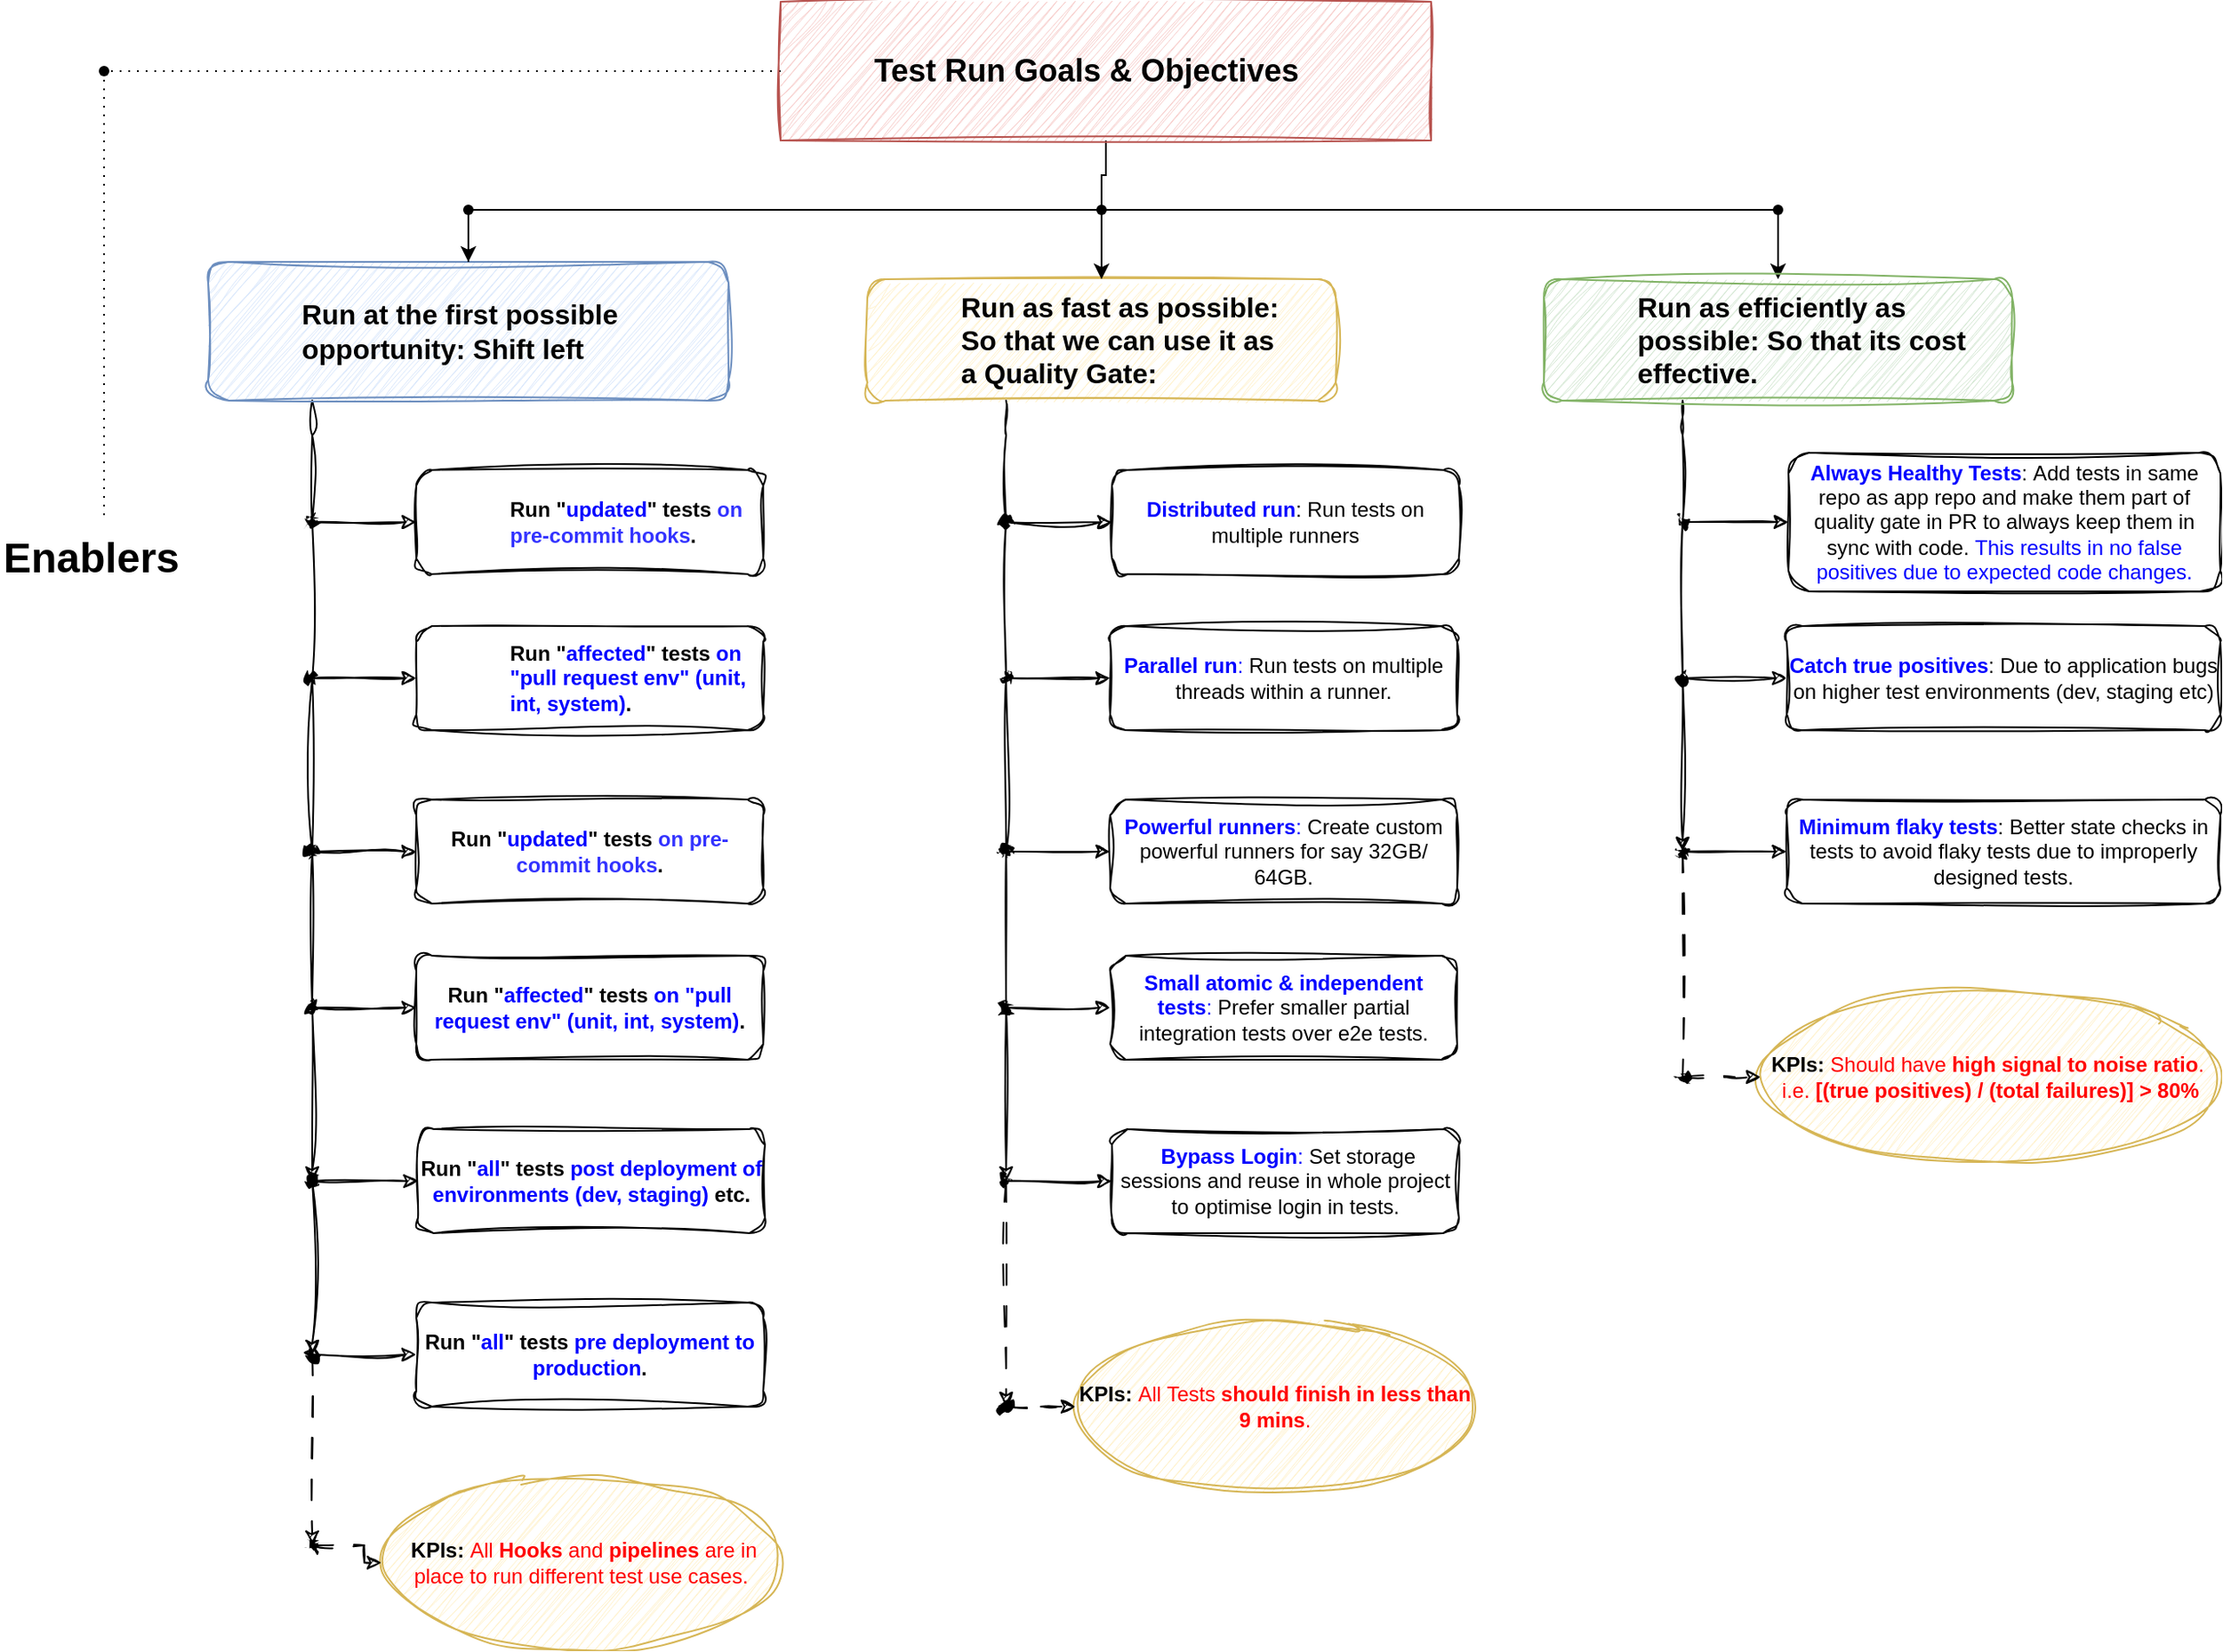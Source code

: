 <mxfile version="26.0.10">
  <diagram id="prtHgNgQTEPvFCAcTncT" name="Page-1">
    <mxGraphModel dx="-214" dy="901" grid="1" gridSize="10" guides="1" tooltips="1" connect="1" arrows="1" fold="1" page="1" pageScale="1" pageWidth="827" pageHeight="1169" math="0" shadow="0">
      <root>
        <mxCell id="0" />
        <mxCell id="1" parent="0" />
        <mxCell id="_S74_14WhyGO1vv9u3Ts-43" value="" style="edgeStyle=orthogonalEdgeStyle;rounded=0;orthogonalLoop=1;jettySize=auto;html=1;endArrow=none;startFill=0;" parent="1" source="dcq4-NIjGIj9vY-xPq-j-47" target="_S74_14WhyGO1vv9u3Ts-40" edge="1">
          <mxGeometry relative="1" as="geometry" />
        </mxCell>
        <mxCell id="_S74_14WhyGO1vv9u3Ts-126" style="edgeStyle=orthogonalEdgeStyle;rounded=0;orthogonalLoop=1;jettySize=auto;html=1;endArrow=none;startFill=0;dashed=1;dashPattern=1 4;" parent="1" source="dcq4-NIjGIj9vY-xPq-j-47" target="_S74_14WhyGO1vv9u3Ts-123" edge="1">
          <mxGeometry relative="1" as="geometry" />
        </mxCell>
        <UserObject label="&lt;font style=&quot;font-size: 18px;&quot;&gt;Test Run Goals &amp;amp; Objectives&lt;/font&gt;" name="Tessa Miller" position="CFO" location="Office 1" email="me@example.com" placeholders="1" link="https://www.draw.io" id="dcq4-NIjGIj9vY-xPq-j-47">
          <mxCell style="label;image=https://cdn4.iconfinder.com/data/icons/online-marketing-hand-drawn-vol-2/52/goals__seo__target__mission__office__shooting__business-1024.png;whiteSpace=wrap;html=1;rounded=0;glass=0;treeMoving=1;treeFolding=1;sketch=1;curveFitting=1;jiggle=2;fillColor=#f8cecc;strokeColor=#b85450;" parent="1" vertex="1">
            <mxGeometry x="2320" y="140" width="375" height="80" as="geometry" />
          </mxCell>
        </UserObject>
        <mxCell id="_S74_14WhyGO1vv9u3Ts-18" value="" style="edgeStyle=orthogonalEdgeStyle;rounded=0;orthogonalLoop=1;jettySize=auto;html=1;entryX=0.7;entryY=-0.05;entryDx=0;entryDy=0;entryPerimeter=0;endArrow=none;startFill=0;sketch=1;curveFitting=1;jiggle=2;" parent="1" source="dcq4-NIjGIj9vY-xPq-j-49" target="_S74_14WhyGO1vv9u3Ts-11" edge="1">
          <mxGeometry relative="1" as="geometry">
            <Array as="points">
              <mxPoint x="2050" y="390" />
              <mxPoint x="2050" y="390" />
            </Array>
          </mxGeometry>
        </mxCell>
        <UserObject label="&lt;div&gt;&lt;span style=&quot;font-size: 16px;&quot;&gt;Run at the first possible opportunity:&amp;nbsp;&lt;/span&gt;&lt;span style=&quot;font-size: 16px; background-color: transparent; color: light-dark(rgb(0, 0, 0), rgb(255, 255, 255));&quot;&gt;Shift left&lt;/span&gt;&lt;span style=&quot;font-size: 16px; background-color: transparent; color: light-dark(rgb(0, 0, 0), rgb(255, 255, 255));&quot;&gt;&amp;nbsp;&lt;/span&gt;&lt;/div&gt;" name="Edward Morrison" position="Brand Manager" location="Office 2" email="me@example.com" placeholders="1" link="https://www.draw.io" id="dcq4-NIjGIj9vY-xPq-j-49">
          <mxCell style="label;image=https://cdn3.iconfinder.com/data/icons/watchify-v1-0-80px/80/arrow-left-80px-1024.png;whiteSpace=wrap;html=1;rounded=1;glass=0;treeFolding=1;treeMoving=1;sketch=1;curveFitting=1;jiggle=2;fillColor=#dae8fc;strokeColor=#6c8ebf;shadow=0;align=left;movable=1;resizable=1;rotatable=1;deletable=1;editable=1;locked=0;connectable=1;" parent="1" vertex="1">
            <mxGeometry x="1990" y="290" width="300" height="80" as="geometry" />
          </mxCell>
        </UserObject>
        <mxCell id="_S74_14WhyGO1vv9u3Ts-81" value="" style="edgeStyle=orthogonalEdgeStyle;rounded=0;orthogonalLoop=1;jettySize=auto;html=1;entryX=0.575;entryY=0.15;entryDx=0;entryDy=0;entryPerimeter=0;endArrow=none;startFill=0;sketch=1;curveFitting=1;jiggle=2;" parent="1" source="dcq4-NIjGIj9vY-xPq-j-51" target="_S74_14WhyGO1vv9u3Ts-61" edge="1">
          <mxGeometry relative="1" as="geometry">
            <Array as="points">
              <mxPoint x="2450" y="390" />
              <mxPoint x="2450" y="390" />
            </Array>
          </mxGeometry>
        </mxCell>
        <UserObject label="&lt;font style=&quot;font-size: 16px;&quot;&gt;Run as fast as possible:&amp;nbsp;&lt;/font&gt;&lt;div&gt;&lt;span style=&quot;font-size: 16px; background-color: transparent; color: light-dark(rgb(0, 0, 0), rgb(255, 255, 255));&quot;&gt;So that we can use it as&amp;nbsp;&lt;/span&gt;&lt;div&gt;&lt;font style=&quot;font-size: 16px;&quot;&gt;a Quality Gate:&amp;nbsp;&lt;/font&gt;&lt;/div&gt;&lt;/div&gt;" name="Evan Valet" position="HR Director" location="Office 4" email="me@example.com" placeholders="1" link="https://www.draw.io" id="dcq4-NIjGIj9vY-xPq-j-51">
          <mxCell style="label;image=https://cdn4.iconfinder.com/data/icons/doodle-5/155/rocket-1024.png;html=1;rounded=1;glass=0;treeFolding=1;treeMoving=1;sketch=1;curveFitting=1;jiggle=2;fillColor=#fff2cc;strokeColor=#d6b656;" parent="1" vertex="1">
            <mxGeometry x="2370" y="300" width="270" height="70" as="geometry" />
          </mxCell>
        </UserObject>
        <mxCell id="dcq4-NIjGIj9vY-xPq-j-55" value="&lt;h1 style=&quot;margin-top: 0px;&quot;&gt;Enablers&lt;/h1&gt;" style="text;html=1;whiteSpace=wrap;overflow=hidden;rounded=0;sketch=1;curveFitting=1;jiggle=2;" parent="1" vertex="1">
          <mxGeometry x="1870" y="440" width="120" height="40" as="geometry" />
        </mxCell>
        <mxCell id="dcq4-NIjGIj9vY-xPq-j-61" value="&lt;b&gt;Run &quot;&lt;font style=&quot;color: rgb(0, 0, 255);&quot;&gt;updated&lt;/font&gt;&quot; tests &lt;font style=&quot;color: rgb(51, 51, 255);&quot;&gt;on pre-commit hooks&lt;/font&gt;.&lt;/b&gt;" style="rounded=1;whiteSpace=wrap;html=1;sketch=1;curveFitting=1;jiggle=2;" parent="1" vertex="1">
          <mxGeometry x="2110" y="600" width="200" height="60" as="geometry" />
        </mxCell>
        <mxCell id="dcq4-NIjGIj9vY-xPq-j-62" value="&lt;b&gt;Run &quot;&lt;font style=&quot;color: rgb(0, 0, 255);&quot;&gt;affected&lt;/font&gt;&quot; tests &lt;font style=&quot;color: rgb(0, 0, 255);&quot;&gt;on &quot;pull request env&quot; (unit, int, system)&lt;/font&gt;.&lt;/b&gt;" style="rounded=1;whiteSpace=wrap;html=1;sketch=1;curveFitting=1;jiggle=2;" parent="1" vertex="1">
          <mxGeometry x="2110" y="690" width="200" height="60" as="geometry" />
        </mxCell>
        <mxCell id="dcq4-NIjGIj9vY-xPq-j-63" value="&lt;b&gt;Run &quot;&lt;font style=&quot;color: rgb(0, 0, 255);&quot;&gt;all&lt;/font&gt;&quot; tests &lt;font style=&quot;color: rgb(0, 0, 255);&quot;&gt;post deployment of environments (dev, staging)&lt;/font&gt; etc.&lt;/b&gt;" style="rounded=1;whiteSpace=wrap;html=1;sketch=1;curveFitting=1;jiggle=2;" parent="1" vertex="1">
          <mxGeometry x="2111" y="790" width="200" height="60" as="geometry" />
        </mxCell>
        <mxCell id="dcq4-NIjGIj9vY-xPq-j-64" value="&lt;div&gt;&lt;b style=&quot;background-color: transparent; color: light-dark(rgb(0, 0, 0), rgb(255, 255, 255));&quot;&gt;&amp;nbsp;KPIs:&lt;/b&gt;&lt;span style=&quot;background-color: transparent; color: light-dark(rgb(0, 0, 0), rgb(255, 255, 255));&quot;&gt;&amp;nbsp;&lt;/span&gt;&lt;span style=&quot;background-color: transparent;&quot;&gt;&lt;font style=&quot;color: light-dark(rgb(255, 0, 0), rgb(255, 255, 255));&quot;&gt;All &lt;b style=&quot;&quot;&gt;Hooks&lt;/b&gt; and &lt;b style=&quot;&quot;&gt;pipelines&lt;/b&gt; are in place to run different test use cases.&lt;/font&gt;&lt;/span&gt;&lt;/div&gt;" style="ellipse;whiteSpace=wrap;html=1;fillColor=#fff2cc;strokeColor=#d6b656;sketch=1;curveFitting=1;jiggle=2;" parent="1" vertex="1">
          <mxGeometry x="2090" y="990" width="230" height="100" as="geometry" />
        </mxCell>
        <mxCell id="dcq4-NIjGIj9vY-xPq-j-65" value="&lt;b&gt;Run &quot;&lt;font style=&quot;color: rgb(0, 0, 255);&quot;&gt;all&lt;/font&gt;&quot; tests &lt;font style=&quot;color: rgb(0, 0, 255);&quot;&gt;pre&lt;/font&gt; &lt;font style=&quot;color: rgb(0, 0, 255);&quot;&gt;deployment to production&lt;/font&gt;.&lt;/b&gt;" style="rounded=1;whiteSpace=wrap;html=1;sketch=1;curveFitting=1;jiggle=2;" parent="1" vertex="1">
          <mxGeometry x="2110" y="890" width="200" height="60" as="geometry" />
        </mxCell>
        <mxCell id="dcq4-NIjGIj9vY-xPq-j-71" value="&lt;b&gt;KPIs:&lt;/b&gt;&amp;nbsp;&lt;font color=&quot;#ff0000&quot;&gt;Should have&lt;b&gt; high signal to noise ratio&lt;/b&gt;.&amp;nbsp;&lt;/font&gt;&lt;div&gt;&lt;font color=&quot;#ff0000&quot;&gt;i.e. &lt;b&gt;[(true positives) / (total failures)] &amp;gt; 80%&lt;/b&gt;&lt;/font&gt;&lt;/div&gt;" style="ellipse;whiteSpace=wrap;html=1;fillColor=#fff2cc;strokeColor=#d6b656;sketch=1;curveFitting=1;jiggle=2;" parent="1" vertex="1">
          <mxGeometry x="2885" y="710" width="265" height="100" as="geometry" />
        </mxCell>
        <mxCell id="_S74_14WhyGO1vv9u3Ts-5" value="&lt;b style=&quot;text-align: center;&quot;&gt;Run &quot;&lt;font style=&quot;color: rgb(0, 0, 255);&quot;&gt;updated&lt;/font&gt;&quot; tests&amp;nbsp;&lt;font style=&quot;color: rgb(51, 51, 255);&quot;&gt;on pre-commit hooks&lt;/font&gt;.&lt;/b&gt;" style="whiteSpace=wrap;html=1;align=left;fillColor=#FFFFFF;strokeColor=#000000;fontStyle=1;spacing=2;spacingLeft=52;rounded=1;glass=0;sketch=1;curveFitting=1;jiggle=2;shadow=0;resizable=1;" parent="1" vertex="1">
          <mxGeometry x="2110" y="410" width="200" height="60" as="geometry" />
        </mxCell>
        <mxCell id="_S74_14WhyGO1vv9u3Ts-9" value="&lt;b style=&quot;text-align: center;&quot;&gt;Run &quot;&lt;font style=&quot;color: rgb(0, 0, 255);&quot;&gt;affected&lt;/font&gt;&quot; tests&amp;nbsp;&lt;font style=&quot;color: rgb(0, 0, 255);&quot;&gt;on &quot;pull request env&quot; (unit, int, system)&lt;/font&gt;.&lt;/b&gt;" style="whiteSpace=wrap;html=1;align=left;fillColor=#FFFFFF;strokeColor=#000000;fontStyle=1;spacing=2;spacingLeft=52;rounded=1;glass=0;sketch=1;curveFitting=1;jiggle=2;shadow=0;resizable=1;" parent="1" vertex="1">
          <mxGeometry x="2110" y="500" width="200" height="60" as="geometry" />
        </mxCell>
        <mxCell id="_S74_14WhyGO1vv9u3Ts-15" value="" style="edgeStyle=orthogonalEdgeStyle;rounded=0;orthogonalLoop=1;jettySize=auto;html=1;endArrow=none;startFill=0;sketch=1;curveFitting=1;jiggle=2;" parent="1" source="_S74_14WhyGO1vv9u3Ts-11" target="_S74_14WhyGO1vv9u3Ts-12" edge="1">
          <mxGeometry relative="1" as="geometry" />
        </mxCell>
        <mxCell id="_S74_14WhyGO1vv9u3Ts-16" value="" style="edgeStyle=orthogonalEdgeStyle;rounded=0;orthogonalLoop=1;jettySize=auto;html=1;sketch=1;curveFitting=1;jiggle=2;" parent="1" source="_S74_14WhyGO1vv9u3Ts-11" target="_S74_14WhyGO1vv9u3Ts-5" edge="1">
          <mxGeometry relative="1" as="geometry" />
        </mxCell>
        <mxCell id="_S74_14WhyGO1vv9u3Ts-11" value="" style="shape=waypoint;fillStyle=solid;size=6;pointerEvents=1;points=[];fillColor=none;resizable=0;rotatable=0;perimeter=centerPerimeter;snapToPoint=1;sketch=1;curveFitting=1;jiggle=2;" parent="1" vertex="1">
          <mxGeometry x="2040" y="430" width="20" height="20" as="geometry" />
        </mxCell>
        <mxCell id="_S74_14WhyGO1vv9u3Ts-17" value="" style="edgeStyle=orthogonalEdgeStyle;rounded=0;orthogonalLoop=1;jettySize=auto;html=1;sketch=1;curveFitting=1;jiggle=2;" parent="1" source="_S74_14WhyGO1vv9u3Ts-12" target="_S74_14WhyGO1vv9u3Ts-9" edge="1">
          <mxGeometry relative="1" as="geometry" />
        </mxCell>
        <mxCell id="_S74_14WhyGO1vv9u3Ts-12" value="" style="shape=waypoint;fillStyle=solid;size=6;pointerEvents=1;points=[];fillColor=none;resizable=0;rotatable=0;perimeter=centerPerimeter;snapToPoint=1;sketch=1;curveFitting=1;jiggle=2;" parent="1" vertex="1">
          <mxGeometry x="2040" y="520" width="20" height="20" as="geometry" />
        </mxCell>
        <mxCell id="_S74_14WhyGO1vv9u3Ts-24" value="" style="edgeStyle=orthogonalEdgeStyle;rounded=0;orthogonalLoop=1;jettySize=auto;html=1;endArrow=none;startFill=0;sketch=1;curveFitting=1;jiggle=2;" parent="1" source="_S74_14WhyGO1vv9u3Ts-12" target="_S74_14WhyGO1vv9u3Ts-23" edge="1">
          <mxGeometry relative="1" as="geometry">
            <mxPoint x="2050" y="530" as="sourcePoint" />
            <mxPoint x="2050" y="630" as="targetPoint" />
          </mxGeometry>
        </mxCell>
        <mxCell id="_S74_14WhyGO1vv9u3Ts-28" value="" style="edgeStyle=orthogonalEdgeStyle;rounded=0;orthogonalLoop=1;jettySize=auto;html=1;sketch=1;curveFitting=1;jiggle=2;" parent="1" source="_S74_14WhyGO1vv9u3Ts-23" target="dcq4-NIjGIj9vY-xPq-j-61" edge="1">
          <mxGeometry relative="1" as="geometry" />
        </mxCell>
        <mxCell id="_S74_14WhyGO1vv9u3Ts-29" value="" style="edgeStyle=orthogonalEdgeStyle;rounded=0;orthogonalLoop=1;jettySize=auto;html=1;endArrow=none;startFill=0;sketch=1;curveFitting=1;jiggle=2;" parent="1" source="_S74_14WhyGO1vv9u3Ts-23" target="_S74_14WhyGO1vv9u3Ts-27" edge="1">
          <mxGeometry relative="1" as="geometry" />
        </mxCell>
        <mxCell id="_S74_14WhyGO1vv9u3Ts-23" value="" style="shape=waypoint;fillStyle=solid;size=6;pointerEvents=1;points=[];fillColor=none;resizable=0;rotatable=0;perimeter=centerPerimeter;snapToPoint=1;sketch=1;curveFitting=1;jiggle=2;" parent="1" vertex="1">
          <mxGeometry x="2040" y="620" width="20" height="20" as="geometry" />
        </mxCell>
        <mxCell id="_S74_14WhyGO1vv9u3Ts-32" value="" style="edgeStyle=orthogonalEdgeStyle;rounded=0;orthogonalLoop=1;jettySize=auto;html=1;sketch=1;curveFitting=1;jiggle=2;" parent="1" source="_S74_14WhyGO1vv9u3Ts-27" target="dcq4-NIjGIj9vY-xPq-j-62" edge="1">
          <mxGeometry relative="1" as="geometry" />
        </mxCell>
        <mxCell id="_S74_14WhyGO1vv9u3Ts-33" value="" style="edgeStyle=orthogonalEdgeStyle;rounded=0;orthogonalLoop=1;jettySize=auto;html=1;sketch=1;curveFitting=1;jiggle=2;" parent="1" source="_S74_14WhyGO1vv9u3Ts-27" target="_S74_14WhyGO1vv9u3Ts-30" edge="1">
          <mxGeometry relative="1" as="geometry" />
        </mxCell>
        <mxCell id="_S74_14WhyGO1vv9u3Ts-27" value="" style="shape=waypoint;fillStyle=solid;size=6;pointerEvents=1;points=[];fillColor=none;resizable=0;rotatable=0;perimeter=centerPerimeter;snapToPoint=1;sketch=1;curveFitting=1;jiggle=2;" parent="1" vertex="1">
          <mxGeometry x="2040" y="710" width="20" height="20" as="geometry" />
        </mxCell>
        <mxCell id="_S74_14WhyGO1vv9u3Ts-34" value="" style="edgeStyle=orthogonalEdgeStyle;rounded=0;orthogonalLoop=1;jettySize=auto;html=1;sketch=1;curveFitting=1;jiggle=2;" parent="1" source="_S74_14WhyGO1vv9u3Ts-30" target="dcq4-NIjGIj9vY-xPq-j-63" edge="1">
          <mxGeometry relative="1" as="geometry" />
        </mxCell>
        <mxCell id="_S74_14WhyGO1vv9u3Ts-35" value="" style="edgeStyle=orthogonalEdgeStyle;rounded=0;orthogonalLoop=1;jettySize=auto;html=1;sketch=1;curveFitting=1;jiggle=2;" parent="1" source="_S74_14WhyGO1vv9u3Ts-30" target="_S74_14WhyGO1vv9u3Ts-31" edge="1">
          <mxGeometry relative="1" as="geometry" />
        </mxCell>
        <mxCell id="_S74_14WhyGO1vv9u3Ts-30" value="" style="shape=waypoint;fillStyle=solid;size=6;pointerEvents=1;points=[];fillColor=none;resizable=0;rotatable=0;perimeter=centerPerimeter;snapToPoint=1;sketch=1;curveFitting=1;jiggle=2;" parent="1" vertex="1">
          <mxGeometry x="2040" y="810" width="20" height="20" as="geometry" />
        </mxCell>
        <mxCell id="_S74_14WhyGO1vv9u3Ts-36" value="" style="edgeStyle=orthogonalEdgeStyle;rounded=0;orthogonalLoop=1;jettySize=auto;html=1;sketch=1;curveFitting=1;jiggle=2;" parent="1" source="_S74_14WhyGO1vv9u3Ts-31" target="dcq4-NIjGIj9vY-xPq-j-65" edge="1">
          <mxGeometry relative="1" as="geometry" />
        </mxCell>
        <mxCell id="_S74_14WhyGO1vv9u3Ts-39" value="" style="edgeStyle=orthogonalEdgeStyle;rounded=0;orthogonalLoop=1;jettySize=auto;html=1;dashed=1;sketch=1;curveFitting=1;jiggle=2;dashPattern=12 12;" parent="1" source="_S74_14WhyGO1vv9u3Ts-31" target="_S74_14WhyGO1vv9u3Ts-37" edge="1">
          <mxGeometry relative="1" as="geometry" />
        </mxCell>
        <mxCell id="_S74_14WhyGO1vv9u3Ts-31" value="" style="shape=waypoint;fillStyle=solid;size=6;pointerEvents=1;points=[];fillColor=none;resizable=0;rotatable=0;perimeter=centerPerimeter;snapToPoint=1;dashed=1;dashPattern=12 12;sketch=1;curveFitting=1;jiggle=2;" parent="1" vertex="1">
          <mxGeometry x="2040" y="910" width="20" height="20" as="geometry" />
        </mxCell>
        <mxCell id="_S74_14WhyGO1vv9u3Ts-38" value="" style="edgeStyle=orthogonalEdgeStyle;rounded=0;orthogonalLoop=1;jettySize=auto;html=1;dashed=1;sketch=1;curveFitting=1;jiggle=2;dashPattern=12 12;" parent="1" source="_S74_14WhyGO1vv9u3Ts-37" target="dcq4-NIjGIj9vY-xPq-j-64" edge="1">
          <mxGeometry relative="1" as="geometry" />
        </mxCell>
        <mxCell id="_S74_14WhyGO1vv9u3Ts-37" value="" style="shape=waypoint;sketch=1;fillStyle=solid;size=6;pointerEvents=1;points=[];fillColor=none;resizable=0;rotatable=0;perimeter=centerPerimeter;snapToPoint=1;dashed=1;curveFitting=1;jiggle=2;dashPattern=12 12;" parent="1" vertex="1">
          <mxGeometry x="2040" y="1020" width="20" height="20" as="geometry" />
        </mxCell>
        <mxCell id="_S74_14WhyGO1vv9u3Ts-46" value="" style="edgeStyle=orthogonalEdgeStyle;rounded=0;orthogonalLoop=1;jettySize=auto;html=1;entryX=0.175;entryY=0.45;entryDx=0;entryDy=0;entryPerimeter=0;endArrow=none;startFill=0;" parent="1" source="_S74_14WhyGO1vv9u3Ts-40" target="_S74_14WhyGO1vv9u3Ts-42" edge="1">
          <mxGeometry relative="1" as="geometry" />
        </mxCell>
        <mxCell id="_S74_14WhyGO1vv9u3Ts-47" value="" style="edgeStyle=orthogonalEdgeStyle;rounded=0;orthogonalLoop=1;jettySize=auto;html=1;endArrow=none;startFill=0;" parent="1" source="_S74_14WhyGO1vv9u3Ts-40" target="_S74_14WhyGO1vv9u3Ts-41" edge="1">
          <mxGeometry relative="1" as="geometry" />
        </mxCell>
        <mxCell id="_S74_14WhyGO1vv9u3Ts-50" value="" style="edgeStyle=orthogonalEdgeStyle;rounded=0;orthogonalLoop=1;jettySize=auto;html=1;" parent="1" source="_S74_14WhyGO1vv9u3Ts-40" target="dcq4-NIjGIj9vY-xPq-j-51" edge="1">
          <mxGeometry relative="1" as="geometry" />
        </mxCell>
        <mxCell id="_S74_14WhyGO1vv9u3Ts-40" value="" style="shape=waypoint;sketch=0;fillStyle=solid;size=6;pointerEvents=1;points=[];fillColor=none;resizable=0;rotatable=0;perimeter=centerPerimeter;snapToPoint=1;" parent="1" vertex="1">
          <mxGeometry x="2495" y="250" width="20" height="20" as="geometry" />
        </mxCell>
        <mxCell id="_S74_14WhyGO1vv9u3Ts-48" value="" style="edgeStyle=orthogonalEdgeStyle;rounded=0;orthogonalLoop=1;jettySize=auto;html=1;" parent="1" source="_S74_14WhyGO1vv9u3Ts-41" target="dcq4-NIjGIj9vY-xPq-j-49" edge="1">
          <mxGeometry relative="1" as="geometry" />
        </mxCell>
        <mxCell id="_S74_14WhyGO1vv9u3Ts-41" value="" style="shape=waypoint;sketch=0;fillStyle=solid;size=6;pointerEvents=1;points=[];fillColor=none;resizable=0;rotatable=0;perimeter=centerPerimeter;snapToPoint=1;" parent="1" vertex="1">
          <mxGeometry x="2130" y="250" width="20" height="20" as="geometry" />
        </mxCell>
        <mxCell id="_S74_14WhyGO1vv9u3Ts-114" value="" style="edgeStyle=orthogonalEdgeStyle;rounded=0;orthogonalLoop=1;jettySize=auto;html=1;" parent="1" source="_S74_14WhyGO1vv9u3Ts-42" target="_S74_14WhyGO1vv9u3Ts-89" edge="1">
          <mxGeometry relative="1" as="geometry" />
        </mxCell>
        <mxCell id="_S74_14WhyGO1vv9u3Ts-42" value="" style="shape=waypoint;sketch=0;fillStyle=solid;size=6;pointerEvents=1;points=[];fillColor=none;resizable=0;rotatable=0;perimeter=centerPerimeter;snapToPoint=1;" parent="1" vertex="1">
          <mxGeometry x="2885" y="250" width="20" height="20" as="geometry" />
        </mxCell>
        <mxCell id="_S74_14WhyGO1vv9u3Ts-52" value="&lt;font style=&quot;color: rgb(0, 0, 255);&quot;&gt;&lt;b&gt;Powerful runners&lt;/b&gt;:&lt;/font&gt;&amp;nbsp;Create custom powerful runners for say 32GB/ 64GB." style="rounded=1;whiteSpace=wrap;html=1;sketch=1;curveFitting=1;jiggle=2;" parent="1" vertex="1">
          <mxGeometry x="2510" y="600" width="200" height="60" as="geometry" />
        </mxCell>
        <mxCell id="_S74_14WhyGO1vv9u3Ts-53" value="&lt;font style=&quot;color: rgb(0, 0, 255);&quot;&gt;&lt;b&gt;Small atomic &amp;amp; independent tests&lt;/b&gt;:&lt;/font&gt;&amp;nbsp;Prefer smaller partial integration tests over e2e tests." style="rounded=1;whiteSpace=wrap;html=1;sketch=1;curveFitting=1;jiggle=2;" parent="1" vertex="1">
          <mxGeometry x="2510" y="690" width="200" height="60" as="geometry" />
        </mxCell>
        <mxCell id="_S74_14WhyGO1vv9u3Ts-54" value="&lt;font style=&quot;color: rgb(0, 0, 255);&quot;&gt;&lt;b&gt;&amp;nbsp;Bypass Login&lt;/b&gt;:&lt;/font&gt;&amp;nbsp;Set storage sessions and reuse in whole project to optimise login in tests." style="rounded=1;whiteSpace=wrap;html=1;sketch=1;curveFitting=1;jiggle=2;" parent="1" vertex="1">
          <mxGeometry x="2511" y="790" width="200" height="60" as="geometry" />
        </mxCell>
        <mxCell id="_S74_14WhyGO1vv9u3Ts-55" value="&lt;b&gt;KPIs:&lt;/b&gt;&amp;nbsp;&lt;font style=&quot;color: rgb(255, 0, 0);&quot;&gt;All Tests&amp;nbsp;&lt;b&gt;should finish in less than 9 mins&lt;/b&gt;.&lt;/font&gt;" style="ellipse;whiteSpace=wrap;html=1;fillColor=#fff2cc;strokeColor=#d6b656;sketch=1;curveFitting=1;jiggle=2;" parent="1" vertex="1">
          <mxGeometry x="2490" y="900" width="230" height="100" as="geometry" />
        </mxCell>
        <mxCell id="_S74_14WhyGO1vv9u3Ts-59" value="" style="edgeStyle=orthogonalEdgeStyle;rounded=0;orthogonalLoop=1;jettySize=auto;html=1;endArrow=none;startFill=0;sketch=1;curveFitting=1;jiggle=2;" parent="1" source="_S74_14WhyGO1vv9u3Ts-61" target="_S74_14WhyGO1vv9u3Ts-64" edge="1">
          <mxGeometry relative="1" as="geometry" />
        </mxCell>
        <mxCell id="_S74_14WhyGO1vv9u3Ts-84" value="" style="edgeStyle=orthogonalEdgeStyle;rounded=0;orthogonalLoop=1;jettySize=auto;html=1;sketch=1;curveFitting=1;jiggle=2;" parent="1" source="_S74_14WhyGO1vv9u3Ts-61" target="_S74_14WhyGO1vv9u3Ts-82" edge="1">
          <mxGeometry relative="1" as="geometry" />
        </mxCell>
        <mxCell id="_S74_14WhyGO1vv9u3Ts-61" value="" style="shape=waypoint;fillStyle=solid;size=6;pointerEvents=1;points=[];fillColor=none;resizable=0;rotatable=0;perimeter=centerPerimeter;snapToPoint=1;sketch=1;curveFitting=1;jiggle=2;" parent="1" vertex="1">
          <mxGeometry x="2440" y="430" width="20" height="20" as="geometry" />
        </mxCell>
        <mxCell id="_S74_14WhyGO1vv9u3Ts-85" value="" style="edgeStyle=orthogonalEdgeStyle;rounded=0;orthogonalLoop=1;jettySize=auto;html=1;sketch=1;curveFitting=1;jiggle=2;" parent="1" source="_S74_14WhyGO1vv9u3Ts-64" target="_S74_14WhyGO1vv9u3Ts-83" edge="1">
          <mxGeometry relative="1" as="geometry" />
        </mxCell>
        <mxCell id="_S74_14WhyGO1vv9u3Ts-64" value="" style="shape=waypoint;fillStyle=solid;size=6;pointerEvents=1;points=[];fillColor=none;resizable=0;rotatable=0;perimeter=centerPerimeter;snapToPoint=1;sketch=1;curveFitting=1;jiggle=2;" parent="1" vertex="1">
          <mxGeometry x="2440" y="520" width="20" height="20" as="geometry" />
        </mxCell>
        <mxCell id="_S74_14WhyGO1vv9u3Ts-65" value="" style="edgeStyle=orthogonalEdgeStyle;rounded=0;orthogonalLoop=1;jettySize=auto;html=1;endArrow=none;startFill=0;sketch=1;curveFitting=1;jiggle=2;" parent="1" source="_S74_14WhyGO1vv9u3Ts-64" target="_S74_14WhyGO1vv9u3Ts-68" edge="1">
          <mxGeometry relative="1" as="geometry">
            <mxPoint x="2450" y="530" as="sourcePoint" />
            <mxPoint x="2450" y="630" as="targetPoint" />
          </mxGeometry>
        </mxCell>
        <mxCell id="_S74_14WhyGO1vv9u3Ts-66" value="" style="edgeStyle=orthogonalEdgeStyle;rounded=0;orthogonalLoop=1;jettySize=auto;html=1;sketch=1;curveFitting=1;jiggle=2;" parent="1" source="_S74_14WhyGO1vv9u3Ts-68" target="_S74_14WhyGO1vv9u3Ts-52" edge="1">
          <mxGeometry relative="1" as="geometry" />
        </mxCell>
        <mxCell id="_S74_14WhyGO1vv9u3Ts-67" value="" style="edgeStyle=orthogonalEdgeStyle;rounded=0;orthogonalLoop=1;jettySize=auto;html=1;endArrow=none;startFill=0;sketch=1;curveFitting=1;jiggle=2;" parent="1" source="_S74_14WhyGO1vv9u3Ts-68" target="_S74_14WhyGO1vv9u3Ts-71" edge="1">
          <mxGeometry relative="1" as="geometry" />
        </mxCell>
        <mxCell id="_S74_14WhyGO1vv9u3Ts-68" value="" style="shape=waypoint;fillStyle=solid;size=6;pointerEvents=1;points=[];fillColor=none;resizable=0;rotatable=0;perimeter=centerPerimeter;snapToPoint=1;sketch=1;curveFitting=1;jiggle=2;" parent="1" vertex="1">
          <mxGeometry x="2440" y="620" width="20" height="20" as="geometry" />
        </mxCell>
        <mxCell id="_S74_14WhyGO1vv9u3Ts-69" value="" style="edgeStyle=orthogonalEdgeStyle;rounded=0;orthogonalLoop=1;jettySize=auto;html=1;sketch=1;curveFitting=1;jiggle=2;" parent="1" source="_S74_14WhyGO1vv9u3Ts-71" target="_S74_14WhyGO1vv9u3Ts-53" edge="1">
          <mxGeometry relative="1" as="geometry" />
        </mxCell>
        <mxCell id="_S74_14WhyGO1vv9u3Ts-70" value="" style="edgeStyle=orthogonalEdgeStyle;rounded=0;orthogonalLoop=1;jettySize=auto;html=1;sketch=1;curveFitting=1;jiggle=2;" parent="1" source="_S74_14WhyGO1vv9u3Ts-71" target="_S74_14WhyGO1vv9u3Ts-74" edge="1">
          <mxGeometry relative="1" as="geometry" />
        </mxCell>
        <mxCell id="_S74_14WhyGO1vv9u3Ts-71" value="" style="shape=waypoint;fillStyle=solid;size=6;pointerEvents=1;points=[];fillColor=none;resizable=0;rotatable=0;perimeter=centerPerimeter;snapToPoint=1;sketch=1;curveFitting=1;jiggle=2;" parent="1" vertex="1">
          <mxGeometry x="2440" y="710" width="20" height="20" as="geometry" />
        </mxCell>
        <mxCell id="_S74_14WhyGO1vv9u3Ts-72" value="" style="edgeStyle=orthogonalEdgeStyle;rounded=0;orthogonalLoop=1;jettySize=auto;html=1;sketch=1;curveFitting=1;jiggle=2;" parent="1" source="_S74_14WhyGO1vv9u3Ts-74" target="_S74_14WhyGO1vv9u3Ts-54" edge="1">
          <mxGeometry relative="1" as="geometry" />
        </mxCell>
        <mxCell id="_S74_14WhyGO1vv9u3Ts-87" value="" style="edgeStyle=orthogonalEdgeStyle;rounded=0;orthogonalLoop=1;jettySize=auto;html=1;sketch=1;curveFitting=1;jiggle=2;dashed=1;dashPattern=12 12;" parent="1" source="_S74_14WhyGO1vv9u3Ts-74" target="_S74_14WhyGO1vv9u3Ts-79" edge="1">
          <mxGeometry relative="1" as="geometry" />
        </mxCell>
        <mxCell id="_S74_14WhyGO1vv9u3Ts-74" value="" style="shape=waypoint;fillStyle=solid;size=6;pointerEvents=1;points=[];fillColor=none;resizable=0;rotatable=0;perimeter=centerPerimeter;snapToPoint=1;sketch=1;curveFitting=1;jiggle=2;dashed=1;dashPattern=12 12;" parent="1" vertex="1">
          <mxGeometry x="2440" y="810" width="20" height="20" as="geometry" />
        </mxCell>
        <mxCell id="_S74_14WhyGO1vv9u3Ts-78" value="" style="edgeStyle=orthogonalEdgeStyle;rounded=0;orthogonalLoop=1;jettySize=auto;html=1;dashed=1;sketch=1;curveFitting=1;jiggle=2;dashPattern=12 12;" parent="1" source="_S74_14WhyGO1vv9u3Ts-79" target="_S74_14WhyGO1vv9u3Ts-55" edge="1">
          <mxGeometry relative="1" as="geometry" />
        </mxCell>
        <mxCell id="_S74_14WhyGO1vv9u3Ts-79" value="" style="shape=waypoint;sketch=1;fillStyle=solid;size=6;pointerEvents=1;points=[];fillColor=none;resizable=0;rotatable=0;perimeter=centerPerimeter;snapToPoint=1;dashed=1;curveFitting=1;jiggle=2;dashPattern=12 12;" parent="1" vertex="1">
          <mxGeometry x="2440" y="940" width="20" height="20" as="geometry" />
        </mxCell>
        <mxCell id="_S74_14WhyGO1vv9u3Ts-82" value="&lt;b&gt;&lt;font style=&quot;color: rgb(0, 0, 255);&quot;&gt;Distributed run&lt;/font&gt;&lt;/b&gt;: Run tests on multiple runners" style="rounded=1;whiteSpace=wrap;html=1;sketch=1;curveFitting=1;jiggle=2;" parent="1" vertex="1">
          <mxGeometry x="2511" y="410" width="200" height="60" as="geometry" />
        </mxCell>
        <mxCell id="_S74_14WhyGO1vv9u3Ts-83" value="&lt;font style=&quot;text-align: left; color: rgb(0, 0, 255);&quot;&gt;&lt;b&gt;Parallel run&lt;/b&gt;:&lt;/font&gt;&lt;span style=&quot;text-align: left;&quot;&gt;&amp;nbsp;Run tests on multiple threads within a runner.&lt;/span&gt;" style="rounded=1;whiteSpace=wrap;html=1;sketch=1;curveFitting=1;jiggle=2;" parent="1" vertex="1">
          <mxGeometry x="2510" y="500" width="200" height="60" as="geometry" />
        </mxCell>
        <mxCell id="_S74_14WhyGO1vv9u3Ts-88" value="" style="edgeStyle=orthogonalEdgeStyle;rounded=0;orthogonalLoop=1;jettySize=auto;html=1;entryX=0.575;entryY=0.15;entryDx=0;entryDy=0;entryPerimeter=0;endArrow=none;startFill=0;sketch=1;curveFitting=1;jiggle=2;" parent="1" source="_S74_14WhyGO1vv9u3Ts-89" target="_S74_14WhyGO1vv9u3Ts-96" edge="1">
          <mxGeometry relative="1" as="geometry">
            <Array as="points">
              <mxPoint x="2840" y="390" />
              <mxPoint x="2840" y="390" />
            </Array>
          </mxGeometry>
        </mxCell>
        <UserObject label="&lt;div&gt;&lt;span style=&quot;font-size: 16px;&quot;&gt;Run as efficiently as&amp;nbsp;&lt;/span&gt;&lt;/div&gt;&lt;div&gt;&lt;span style=&quot;font-size: 16px;&quot;&gt;possible: So that its cost&amp;nbsp;&lt;/span&gt;&lt;/div&gt;&lt;div&gt;&lt;span style=&quot;font-size: 16px;&quot;&gt;effective.&lt;/span&gt;&lt;/div&gt;" name="Evan Valet" position="HR Director" location="Office 4" email="me@example.com" placeholders="1" link="https://www.draw.io" id="_S74_14WhyGO1vv9u3Ts-89">
          <mxCell style="label;image=https://cdn4.iconfinder.com/data/icons/software-and-web-technology/100/reliability-1024.png;html=1;rounded=1;glass=0;treeFolding=1;treeMoving=1;sketch=1;curveFitting=1;jiggle=2;fillColor=#d5e8d4;strokeColor=#82b366;" parent="1" vertex="1">
            <mxGeometry x="2760" y="300" width="270" height="70" as="geometry" />
          </mxCell>
        </UserObject>
        <mxCell id="_S74_14WhyGO1vv9u3Ts-90" value="&lt;b&gt;&lt;font style=&quot;color: rgb(0, 0, 255);&quot;&gt;Minimum flaky tests&lt;/font&gt;&lt;/b&gt;: Better state checks in tests to avoid flaky tests due to improperly designed tests." style="rounded=1;whiteSpace=wrap;html=1;sketch=1;curveFitting=1;jiggle=2;" parent="1" vertex="1">
          <mxGeometry x="2900" y="600" width="250" height="60" as="geometry" />
        </mxCell>
        <mxCell id="_S74_14WhyGO1vv9u3Ts-94" value="" style="edgeStyle=orthogonalEdgeStyle;rounded=0;orthogonalLoop=1;jettySize=auto;html=1;endArrow=none;startFill=0;sketch=1;curveFitting=1;jiggle=2;" parent="1" source="_S74_14WhyGO1vv9u3Ts-96" target="_S74_14WhyGO1vv9u3Ts-99" edge="1">
          <mxGeometry relative="1" as="geometry" />
        </mxCell>
        <mxCell id="_S74_14WhyGO1vv9u3Ts-95" value="" style="edgeStyle=orthogonalEdgeStyle;rounded=0;orthogonalLoop=1;jettySize=auto;html=1;sketch=1;curveFitting=1;jiggle=2;" parent="1" source="_S74_14WhyGO1vv9u3Ts-96" target="_S74_14WhyGO1vv9u3Ts-112" edge="1">
          <mxGeometry relative="1" as="geometry" />
        </mxCell>
        <mxCell id="_S74_14WhyGO1vv9u3Ts-96" value="" style="shape=waypoint;fillStyle=solid;size=6;pointerEvents=1;points=[];fillColor=none;resizable=0;rotatable=0;perimeter=centerPerimeter;snapToPoint=1;sketch=1;curveFitting=1;jiggle=2;" parent="1" vertex="1">
          <mxGeometry x="2830" y="430" width="20" height="20" as="geometry" />
        </mxCell>
        <mxCell id="_S74_14WhyGO1vv9u3Ts-98" value="" style="edgeStyle=orthogonalEdgeStyle;rounded=0;orthogonalLoop=1;jettySize=auto;html=1;sketch=1;curveFitting=1;jiggle=2;" parent="1" source="_S74_14WhyGO1vv9u3Ts-99" target="_S74_14WhyGO1vv9u3Ts-113" edge="1">
          <mxGeometry relative="1" as="geometry" />
        </mxCell>
        <mxCell id="_S74_14WhyGO1vv9u3Ts-121" value="" style="edgeStyle=orthogonalEdgeStyle;rounded=0;orthogonalLoop=1;jettySize=auto;html=1;sketch=1;curveFitting=1;jiggle=2;" parent="1" source="_S74_14WhyGO1vv9u3Ts-99" target="_S74_14WhyGO1vv9u3Ts-116" edge="1">
          <mxGeometry relative="1" as="geometry" />
        </mxCell>
        <mxCell id="_S74_14WhyGO1vv9u3Ts-99" value="" style="shape=waypoint;fillStyle=solid;size=6;pointerEvents=1;points=[];fillColor=none;resizable=0;rotatable=0;perimeter=centerPerimeter;snapToPoint=1;sketch=1;curveFitting=1;jiggle=2;" parent="1" vertex="1">
          <mxGeometry x="2830" y="520" width="20" height="20" as="geometry" />
        </mxCell>
        <mxCell id="_S74_14WhyGO1vv9u3Ts-122" value="" style="edgeStyle=orthogonalEdgeStyle;rounded=0;orthogonalLoop=1;jettySize=auto;html=1;sketch=1;curveFitting=1;jiggle=2;dashed=1;dashPattern=12 12;" parent="1" source="_S74_14WhyGO1vv9u3Ts-111" target="dcq4-NIjGIj9vY-xPq-j-71" edge="1">
          <mxGeometry relative="1" as="geometry" />
        </mxCell>
        <mxCell id="_S74_14WhyGO1vv9u3Ts-111" value="" style="shape=waypoint;sketch=1;fillStyle=solid;size=6;pointerEvents=1;points=[];fillColor=none;resizable=0;rotatable=0;perimeter=centerPerimeter;snapToPoint=1;dashed=1;curveFitting=1;jiggle=2;dashPattern=12 12;" parent="1" vertex="1">
          <mxGeometry x="2830" y="750" width="20" height="20" as="geometry" />
        </mxCell>
        <mxCell id="_S74_14WhyGO1vv9u3Ts-112" value="&lt;b&gt;&lt;font style=&quot;color: rgb(0, 0, 255);&quot;&gt;Always Healthy Tests&lt;/font&gt;&lt;/b&gt;:&amp;nbsp;Add tests in same repo as app repo and make them part of quality gate in PR to always keep them in sync with code.&amp;nbsp;&lt;font style=&quot;color: rgb(0, 0, 255);&quot;&gt;This results in&amp;nbsp;&lt;/font&gt;&lt;font style=&quot;color: rgb(0, 0, 255);&quot;&gt;no false positives due to expecte&lt;/font&gt;&lt;font style=&quot;color: rgb(0, 0, 255);&quot;&gt;d code changes.&lt;/font&gt;" style="rounded=1;whiteSpace=wrap;html=1;sketch=1;curveFitting=1;jiggle=2;" parent="1" vertex="1">
          <mxGeometry x="2901" y="400" width="249" height="80" as="geometry" />
        </mxCell>
        <mxCell id="_S74_14WhyGO1vv9u3Ts-113" value="&lt;b&gt;&lt;font style=&quot;color: rgb(0, 0, 255);&quot;&gt;Catch true positives&lt;/font&gt;&lt;/b&gt;: Due to application bugs on higher test environments (dev, staging etc)" style="rounded=1;whiteSpace=wrap;html=1;sketch=1;curveFitting=1;jiggle=2;" parent="1" vertex="1">
          <mxGeometry x="2900" y="500" width="250" height="60" as="geometry" />
        </mxCell>
        <mxCell id="_S74_14WhyGO1vv9u3Ts-118" value="" style="edgeStyle=orthogonalEdgeStyle;rounded=0;orthogonalLoop=1;jettySize=auto;html=1;endArrow=none;startFill=0;dashed=1;dashPattern=12 12;sketch=1;curveFitting=1;jiggle=2;" parent="1" source="_S74_14WhyGO1vv9u3Ts-116" target="_S74_14WhyGO1vv9u3Ts-111" edge="1">
          <mxGeometry relative="1" as="geometry" />
        </mxCell>
        <mxCell id="_S74_14WhyGO1vv9u3Ts-119" value="" style="edgeStyle=orthogonalEdgeStyle;rounded=0;orthogonalLoop=1;jettySize=auto;html=1;sketch=1;curveFitting=1;jiggle=2;" parent="1" source="_S74_14WhyGO1vv9u3Ts-116" target="_S74_14WhyGO1vv9u3Ts-90" edge="1">
          <mxGeometry relative="1" as="geometry" />
        </mxCell>
        <mxCell id="_S74_14WhyGO1vv9u3Ts-116" value="" style="shape=waypoint;sketch=1;fillStyle=solid;size=6;pointerEvents=1;points=[];fillColor=none;resizable=0;rotatable=0;perimeter=centerPerimeter;snapToPoint=1;curveFitting=1;jiggle=2;" parent="1" vertex="1">
          <mxGeometry x="2830" y="620" width="20" height="20" as="geometry" />
        </mxCell>
        <mxCell id="_S74_14WhyGO1vv9u3Ts-123" value="" style="shape=waypoint;sketch=0;size=6;pointerEvents=1;points=[];fillColor=none;resizable=0;rotatable=0;perimeter=centerPerimeter;snapToPoint=1;" parent="1" vertex="1">
          <mxGeometry x="1920" y="170" width="20" height="20" as="geometry" />
        </mxCell>
        <mxCell id="_S74_14WhyGO1vv9u3Ts-128" style="edgeStyle=orthogonalEdgeStyle;rounded=0;orthogonalLoop=1;jettySize=auto;html=1;entryX=0.5;entryY=0;entryDx=0;entryDy=0;dashed=1;dashPattern=1 4;endArrow=none;startFill=0;" parent="1" source="_S74_14WhyGO1vv9u3Ts-123" target="dcq4-NIjGIj9vY-xPq-j-55" edge="1">
          <mxGeometry relative="1" as="geometry">
            <mxPoint x="1930" y="430" as="targetPoint" />
          </mxGeometry>
        </mxCell>
        <mxCell id="_S74_14WhyGO1vv9u3Ts-133" value="" style="edgeStyle=orthogonalEdgeStyle;rounded=0;orthogonalLoop=1;jettySize=auto;html=1;entryX=0.7;entryY=-0.05;entryDx=0;entryDy=0;entryPerimeter=0;endArrow=none;startFill=0;sketch=1;curveFitting=1;jiggle=2;" parent="1" source="_S74_14WhyGO1vv9u3Ts-134" target="_S74_14WhyGO1vv9u3Ts-148" edge="1" visible="0">
          <mxGeometry relative="1" as="geometry">
            <Array as="points">
              <mxPoint x="-200" y="310" />
              <mxPoint x="-200" y="310" />
            </Array>
          </mxGeometry>
        </mxCell>
        <UserObject label="&lt;span style=&quot;font-size: 16px;&quot;&gt;Readable&lt;/span&gt;" name="Edward Morrison" position="Brand Manager" location="Office 2" email="me@example.com" placeholders="1" link="https://www.draw.io" id="_S74_14WhyGO1vv9u3Ts-134">
          <mxCell style="label;image=https://cdn3.iconfinder.com/data/icons/watchify-v1-0-80px/80/arrow-left-80px-1024.png;whiteSpace=wrap;html=1;rounded=1;glass=0;treeFolding=1;treeMoving=1;sketch=1;curveFitting=1;jiggle=2;fillColor=#dae8fc;strokeColor=#6c8ebf;shadow=0;align=left;movable=1;resizable=1;rotatable=1;deletable=1;editable=1;locked=0;connectable=1;" parent="1" vertex="1" visible="0">
            <mxGeometry x="-260" y="210" width="300" height="80" as="geometry" />
          </mxCell>
        </UserObject>
        <mxCell id="_S74_14WhyGO1vv9u3Ts-135" value="" style="edgeStyle=orthogonalEdgeStyle;rounded=0;orthogonalLoop=1;jettySize=auto;html=1;entryX=0.575;entryY=0.15;entryDx=0;entryDy=0;entryPerimeter=0;endArrow=none;startFill=0;sketch=1;curveFitting=1;jiggle=2;" parent="1" source="_S74_14WhyGO1vv9u3Ts-136" target="_S74_14WhyGO1vv9u3Ts-180" edge="1" visible="0">
          <mxGeometry relative="1" as="geometry">
            <Array as="points">
              <mxPoint x="200" y="310" />
              <mxPoint x="200" y="310" />
            </Array>
          </mxGeometry>
        </mxCell>
        <UserObject label="&lt;span style=&quot;font-size: 16px;&quot;&gt;Scaleable&lt;/span&gt;" name="Evan Valet" position="HR Director" location="Office 4" email="me@example.com" placeholders="1" link="https://www.draw.io" id="_S74_14WhyGO1vv9u3Ts-136">
          <mxCell style="label;image=https://cdn4.iconfinder.com/data/icons/doodle-5/155/rocket-1024.png;html=1;rounded=1;glass=0;treeFolding=1;treeMoving=1;sketch=1;curveFitting=1;jiggle=2;fillColor=#fff2cc;strokeColor=#d6b656;" parent="1" vertex="1" visible="0">
            <mxGeometry x="120" y="220" width="270" height="70" as="geometry" />
          </mxCell>
        </UserObject>
        <mxCell id="_S74_14WhyGO1vv9u3Ts-137" value="&lt;h1 style=&quot;margin-top: 0px;&quot;&gt;Enablers&lt;/h1&gt;" style="text;html=1;whiteSpace=wrap;overflow=hidden;rounded=0;sketch=1;curveFitting=1;jiggle=2;" parent="1" vertex="1" visible="0">
          <mxGeometry x="-380" y="360" width="120" height="40" as="geometry" />
        </mxCell>
        <mxCell id="_S74_14WhyGO1vv9u3Ts-143" value="&lt;b&gt;KPIs:&lt;/b&gt;&amp;nbsp;&lt;font color=&quot;#ff0000&quot;&gt;Should have&lt;b&gt; high signal to noise ratio&lt;/b&gt;.&amp;nbsp;&lt;/font&gt;&lt;div&gt;&lt;font color=&quot;#ff0000&quot;&gt;i.e. &lt;b&gt;[(true positives) / (total failures)] &amp;gt; 80%&lt;/b&gt;&lt;/font&gt;&lt;/div&gt;" style="ellipse;whiteSpace=wrap;html=1;fillColor=#fff2cc;strokeColor=#d6b656;sketch=1;curveFitting=1;jiggle=2;" parent="1" vertex="1" visible="0">
          <mxGeometry x="635" y="630" width="265" height="100" as="geometry" />
        </mxCell>
        <mxCell id="_S74_14WhyGO1vv9u3Ts-146" value="" style="edgeStyle=orthogonalEdgeStyle;rounded=0;orthogonalLoop=1;jettySize=auto;html=1;endArrow=none;startFill=0;sketch=1;curveFitting=1;jiggle=2;" parent="1" source="_S74_14WhyGO1vv9u3Ts-148" target="_S74_14WhyGO1vv9u3Ts-150" edge="1" visible="0">
          <mxGeometry relative="1" as="geometry" />
        </mxCell>
        <mxCell id="_S74_14WhyGO1vv9u3Ts-147" value="" style="edgeStyle=orthogonalEdgeStyle;rounded=0;orthogonalLoop=1;jettySize=auto;html=1;sketch=1;curveFitting=1;jiggle=2;" parent="1" source="_S74_14WhyGO1vv9u3Ts-148" edge="1">
          <mxGeometry relative="1" as="geometry">
            <mxPoint x="-140" y="360" as="targetPoint" />
          </mxGeometry>
        </mxCell>
        <mxCell id="_S74_14WhyGO1vv9u3Ts-148" value="" style="shape=waypoint;fillStyle=solid;size=6;pointerEvents=1;points=[];fillColor=none;resizable=0;rotatable=0;perimeter=centerPerimeter;snapToPoint=1;sketch=1;curveFitting=1;jiggle=2;" parent="1" vertex="1" visible="0">
          <mxGeometry x="-210" y="350" width="20" height="20" as="geometry" />
        </mxCell>
        <mxCell id="_S74_14WhyGO1vv9u3Ts-149" value="" style="edgeStyle=orthogonalEdgeStyle;rounded=0;orthogonalLoop=1;jettySize=auto;html=1;sketch=1;curveFitting=1;jiggle=2;" parent="1" source="_S74_14WhyGO1vv9u3Ts-150" edge="1">
          <mxGeometry relative="1" as="geometry">
            <mxPoint x="-140" y="450" as="targetPoint" />
          </mxGeometry>
        </mxCell>
        <mxCell id="_S74_14WhyGO1vv9u3Ts-150" value="" style="shape=waypoint;fillStyle=solid;size=6;pointerEvents=1;points=[];fillColor=none;resizable=0;rotatable=0;perimeter=centerPerimeter;snapToPoint=1;sketch=1;curveFitting=1;jiggle=2;" parent="1" vertex="1" visible="0">
          <mxGeometry x="-210" y="440" width="20" height="20" as="geometry" />
        </mxCell>
        <mxCell id="_S74_14WhyGO1vv9u3Ts-166" value="" style="edgeStyle=orthogonalEdgeStyle;rounded=0;orthogonalLoop=1;jettySize=auto;html=1;entryX=0.175;entryY=0.45;entryDx=0;entryDy=0;entryPerimeter=0;endArrow=none;startFill=0;" parent="1" source="_S74_14WhyGO1vv9u3Ts-169" target="_S74_14WhyGO1vv9u3Ts-173" edge="1" visible="0">
          <mxGeometry relative="1" as="geometry" />
        </mxCell>
        <mxCell id="_S74_14WhyGO1vv9u3Ts-167" value="" style="edgeStyle=orthogonalEdgeStyle;rounded=0;orthogonalLoop=1;jettySize=auto;html=1;endArrow=none;startFill=0;" parent="1" source="_S74_14WhyGO1vv9u3Ts-169" target="_S74_14WhyGO1vv9u3Ts-171" edge="1" visible="0">
          <mxGeometry relative="1" as="geometry" />
        </mxCell>
        <mxCell id="_S74_14WhyGO1vv9u3Ts-168" value="" style="edgeStyle=orthogonalEdgeStyle;rounded=0;orthogonalLoop=1;jettySize=auto;html=1;" parent="1" source="_S74_14WhyGO1vv9u3Ts-169" target="_S74_14WhyGO1vv9u3Ts-136" edge="1" visible="0">
          <mxGeometry relative="1" as="geometry" />
        </mxCell>
        <mxCell id="_S74_14WhyGO1vv9u3Ts-169" value="" style="shape=waypoint;sketch=0;fillStyle=solid;size=6;pointerEvents=1;points=[];fillColor=none;resizable=0;rotatable=0;perimeter=centerPerimeter;snapToPoint=1;" parent="1" vertex="1" visible="0">
          <mxGeometry x="245" y="170" width="20" height="20" as="geometry" />
        </mxCell>
        <mxCell id="_S74_14WhyGO1vv9u3Ts-170" value="" style="edgeStyle=orthogonalEdgeStyle;rounded=0;orthogonalLoop=1;jettySize=auto;html=1;" parent="1" source="_S74_14WhyGO1vv9u3Ts-171" target="_S74_14WhyGO1vv9u3Ts-134" edge="1" visible="0">
          <mxGeometry relative="1" as="geometry" />
        </mxCell>
        <mxCell id="_S74_14WhyGO1vv9u3Ts-171" value="" style="shape=waypoint;sketch=0;fillStyle=solid;size=6;pointerEvents=1;points=[];fillColor=none;resizable=0;rotatable=0;perimeter=centerPerimeter;snapToPoint=1;" parent="1" vertex="1" visible="0">
          <mxGeometry x="-120" y="170" width="20" height="20" as="geometry" />
        </mxCell>
        <mxCell id="_S74_14WhyGO1vv9u3Ts-172" value="" style="edgeStyle=orthogonalEdgeStyle;rounded=0;orthogonalLoop=1;jettySize=auto;html=1;" parent="1" source="_S74_14WhyGO1vv9u3Ts-173" target="_S74_14WhyGO1vv9u3Ts-198" edge="1" visible="0">
          <mxGeometry relative="1" as="geometry" />
        </mxCell>
        <mxCell id="_S74_14WhyGO1vv9u3Ts-173" value="" style="shape=waypoint;sketch=0;fillStyle=solid;size=6;pointerEvents=1;points=[];fillColor=none;resizable=0;rotatable=0;perimeter=centerPerimeter;snapToPoint=1;" parent="1" vertex="1" visible="0">
          <mxGeometry x="635" y="170" width="20" height="20" as="geometry" />
        </mxCell>
        <mxCell id="_S74_14WhyGO1vv9u3Ts-174" value="&lt;font style=&quot;color: rgb(0, 0, 255);&quot;&gt;&lt;b&gt;No long e2e tests&lt;/b&gt;:&lt;/font&gt;&amp;nbsp;Prefer smaller partial integration tests over e2e tests." style="rounded=1;whiteSpace=wrap;html=1;sketch=1;curveFitting=1;jiggle=2;" parent="1" vertex="1" visible="0">
          <mxGeometry x="260" y="520" width="240" height="60" as="geometry" />
        </mxCell>
        <mxCell id="_S74_14WhyGO1vv9u3Ts-178" value="" style="edgeStyle=orthogonalEdgeStyle;rounded=0;orthogonalLoop=1;jettySize=auto;html=1;endArrow=none;startFill=0;sketch=1;curveFitting=1;jiggle=2;" parent="1" source="_S74_14WhyGO1vv9u3Ts-180" target="_S74_14WhyGO1vv9u3Ts-182" edge="1" visible="0">
          <mxGeometry relative="1" as="geometry" />
        </mxCell>
        <mxCell id="_S74_14WhyGO1vv9u3Ts-179" value="" style="edgeStyle=orthogonalEdgeStyle;rounded=0;orthogonalLoop=1;jettySize=auto;html=1;sketch=1;curveFitting=1;jiggle=2;" parent="1" source="_S74_14WhyGO1vv9u3Ts-180" edge="1">
          <mxGeometry relative="1" as="geometry">
            <mxPoint x="261" y="360" as="targetPoint" />
          </mxGeometry>
        </mxCell>
        <mxCell id="_S74_14WhyGO1vv9u3Ts-180" value="" style="shape=waypoint;fillStyle=solid;size=6;pointerEvents=1;points=[];fillColor=none;resizable=0;rotatable=0;perimeter=centerPerimeter;snapToPoint=1;sketch=1;curveFitting=1;jiggle=2;" parent="1" vertex="1" visible="0">
          <mxGeometry x="190" y="350" width="20" height="20" as="geometry" />
        </mxCell>
        <mxCell id="_S74_14WhyGO1vv9u3Ts-181" value="" style="edgeStyle=orthogonalEdgeStyle;rounded=0;orthogonalLoop=1;jettySize=auto;html=1;sketch=1;curveFitting=1;jiggle=2;" parent="1" source="_S74_14WhyGO1vv9u3Ts-182" edge="1">
          <mxGeometry relative="1" as="geometry">
            <mxPoint x="260" y="450" as="targetPoint" />
          </mxGeometry>
        </mxCell>
        <mxCell id="_S74_14WhyGO1vv9u3Ts-182" value="" style="shape=waypoint;fillStyle=solid;size=6;pointerEvents=1;points=[];fillColor=none;resizable=0;rotatable=0;perimeter=centerPerimeter;snapToPoint=1;sketch=1;curveFitting=1;jiggle=2;" parent="1" vertex="1" visible="0">
          <mxGeometry x="190" y="440" width="20" height="20" as="geometry" />
        </mxCell>
        <mxCell id="_S74_14WhyGO1vv9u3Ts-183" value="" style="edgeStyle=orthogonalEdgeStyle;rounded=0;orthogonalLoop=1;jettySize=auto;html=1;endArrow=none;startFill=0;sketch=1;curveFitting=1;jiggle=2;" parent="1" source="_S74_14WhyGO1vv9u3Ts-182" target="_S74_14WhyGO1vv9u3Ts-186" edge="1" visible="0">
          <mxGeometry relative="1" as="geometry">
            <mxPoint x="200" y="450" as="sourcePoint" />
            <mxPoint x="200" y="550" as="targetPoint" />
          </mxGeometry>
        </mxCell>
        <mxCell id="_S74_14WhyGO1vv9u3Ts-184" value="" style="edgeStyle=orthogonalEdgeStyle;rounded=0;orthogonalLoop=1;jettySize=auto;html=1;sketch=1;curveFitting=1;jiggle=2;" parent="1" source="_S74_14WhyGO1vv9u3Ts-186" target="_S74_14WhyGO1vv9u3Ts-174" edge="1" visible="0">
          <mxGeometry relative="1" as="geometry" />
        </mxCell>
        <mxCell id="_S74_14WhyGO1vv9u3Ts-186" value="" style="shape=waypoint;fillStyle=solid;size=6;pointerEvents=1;points=[];fillColor=none;resizable=0;rotatable=0;perimeter=centerPerimeter;snapToPoint=1;sketch=1;curveFitting=1;jiggle=2;" parent="1" vertex="1" visible="0">
          <mxGeometry x="190" y="540" width="20" height="20" as="geometry" />
        </mxCell>
        <mxCell id="_S74_14WhyGO1vv9u3Ts-197" value="" style="edgeStyle=orthogonalEdgeStyle;rounded=0;orthogonalLoop=1;jettySize=auto;html=1;entryX=0.575;entryY=0.15;entryDx=0;entryDy=0;entryPerimeter=0;endArrow=none;startFill=0;sketch=1;curveFitting=1;jiggle=2;" parent="1" source="_S74_14WhyGO1vv9u3Ts-198" target="_S74_14WhyGO1vv9u3Ts-202" edge="1" visible="0">
          <mxGeometry relative="1" as="geometry">
            <Array as="points">
              <mxPoint x="590" y="310" />
              <mxPoint x="590" y="310" />
            </Array>
          </mxGeometry>
        </mxCell>
        <UserObject label="&lt;div&gt;&lt;span style=&quot;font-size: 16px;&quot;&gt;Maintainable&lt;/span&gt;&lt;/div&gt;" name="Evan Valet" position="HR Director" location="Office 4" email="me@example.com" placeholders="1" link="https://www.draw.io" id="_S74_14WhyGO1vv9u3Ts-198">
          <mxCell style="label;image=https://cdn4.iconfinder.com/data/icons/software-and-web-technology/100/reliability-1024.png;html=1;rounded=1;glass=0;treeFolding=1;treeMoving=1;sketch=1;curveFitting=1;jiggle=2;fillColor=#d5e8d4;strokeColor=#82b366;" parent="1" vertex="1" visible="0">
            <mxGeometry x="510" y="220" width="270" height="70" as="geometry" />
          </mxCell>
        </UserObject>
        <mxCell id="_S74_14WhyGO1vv9u3Ts-199" value="&lt;b&gt;&lt;font style=&quot;color: rgb(0, 0, 255);&quot;&gt;Minimum flaky tests&lt;/font&gt;&lt;/b&gt;: Better state checks in tests to avoid flaky tests due to improperly designed tests." style="rounded=1;whiteSpace=wrap;html=1;sketch=1;curveFitting=1;jiggle=2;" parent="1" vertex="1" visible="0">
          <mxGeometry x="650" y="520" width="250" height="60" as="geometry" />
        </mxCell>
        <mxCell id="_S74_14WhyGO1vv9u3Ts-200" value="" style="edgeStyle=orthogonalEdgeStyle;rounded=0;orthogonalLoop=1;jettySize=auto;html=1;endArrow=none;startFill=0;sketch=1;curveFitting=1;jiggle=2;" parent="1" source="_S74_14WhyGO1vv9u3Ts-202" target="_S74_14WhyGO1vv9u3Ts-206" edge="1" visible="0">
          <mxGeometry relative="1" as="geometry" />
        </mxCell>
        <mxCell id="_S74_14WhyGO1vv9u3Ts-201" value="" style="edgeStyle=orthogonalEdgeStyle;rounded=0;orthogonalLoop=1;jettySize=auto;html=1;sketch=1;curveFitting=1;jiggle=2;" parent="1" source="_S74_14WhyGO1vv9u3Ts-202" target="_S74_14WhyGO1vv9u3Ts-209" edge="1" visible="0">
          <mxGeometry relative="1" as="geometry" />
        </mxCell>
        <mxCell id="_S74_14WhyGO1vv9u3Ts-202" value="" style="shape=waypoint;fillStyle=solid;size=6;pointerEvents=1;points=[];fillColor=none;resizable=0;rotatable=0;perimeter=centerPerimeter;snapToPoint=1;sketch=1;curveFitting=1;jiggle=2;" parent="1" vertex="1" visible="0">
          <mxGeometry x="580" y="350" width="20" height="20" as="geometry" />
        </mxCell>
        <mxCell id="_S74_14WhyGO1vv9u3Ts-204" value="" style="edgeStyle=orthogonalEdgeStyle;rounded=0;orthogonalLoop=1;jettySize=auto;html=1;sketch=1;curveFitting=1;jiggle=2;" parent="1" source="_S74_14WhyGO1vv9u3Ts-206" target="_S74_14WhyGO1vv9u3Ts-210" edge="1" visible="0">
          <mxGeometry relative="1" as="geometry" />
        </mxCell>
        <mxCell id="_S74_14WhyGO1vv9u3Ts-205" value="" style="edgeStyle=orthogonalEdgeStyle;rounded=0;orthogonalLoop=1;jettySize=auto;html=1;sketch=1;curveFitting=1;jiggle=2;" parent="1" source="_S74_14WhyGO1vv9u3Ts-206" target="_S74_14WhyGO1vv9u3Ts-213" edge="1" visible="0">
          <mxGeometry relative="1" as="geometry" />
        </mxCell>
        <mxCell id="_S74_14WhyGO1vv9u3Ts-206" value="" style="shape=waypoint;fillStyle=solid;size=6;pointerEvents=1;points=[];fillColor=none;resizable=0;rotatable=0;perimeter=centerPerimeter;snapToPoint=1;sketch=1;curveFitting=1;jiggle=2;" parent="1" vertex="1" visible="0">
          <mxGeometry x="580" y="440" width="20" height="20" as="geometry" />
        </mxCell>
        <mxCell id="_S74_14WhyGO1vv9u3Ts-207" value="" style="edgeStyle=orthogonalEdgeStyle;rounded=0;orthogonalLoop=1;jettySize=auto;html=1;sketch=1;curveFitting=1;jiggle=2;dashed=1;dashPattern=12 12;" parent="1" source="_S74_14WhyGO1vv9u3Ts-208" target="_S74_14WhyGO1vv9u3Ts-143" edge="1" visible="0">
          <mxGeometry relative="1" as="geometry" />
        </mxCell>
        <mxCell id="_S74_14WhyGO1vv9u3Ts-208" value="" style="shape=waypoint;sketch=1;fillStyle=solid;size=6;pointerEvents=1;points=[];fillColor=none;resizable=0;rotatable=0;perimeter=centerPerimeter;snapToPoint=1;dashed=1;curveFitting=1;jiggle=2;dashPattern=12 12;" parent="1" vertex="1" visible="0">
          <mxGeometry x="580" y="670" width="20" height="20" as="geometry" />
        </mxCell>
        <mxCell id="_S74_14WhyGO1vv9u3Ts-209" value="&lt;b&gt;&lt;font style=&quot;color: rgb(0, 0, 255);&quot;&gt;Always Healthy Tests&lt;/font&gt;&lt;/b&gt;:&amp;nbsp;Add tests in same repo as app repo and make them part of quality gate in PR to always keep them in sync with code.&amp;nbsp;&lt;font style=&quot;color: rgb(0, 0, 255);&quot;&gt;This results in&amp;nbsp;&lt;/font&gt;&lt;font style=&quot;color: rgb(0, 0, 255);&quot;&gt;no false positives due to expecte&lt;/font&gt;&lt;font style=&quot;color: rgb(0, 0, 255);&quot;&gt;d code changes.&lt;/font&gt;" style="rounded=1;whiteSpace=wrap;html=1;sketch=1;curveFitting=1;jiggle=2;" parent="1" vertex="1" visible="0">
          <mxGeometry x="651" y="320" width="249" height="80" as="geometry" />
        </mxCell>
        <mxCell id="_S74_14WhyGO1vv9u3Ts-210" value="&lt;b&gt;&lt;font style=&quot;color: rgb(0, 0, 255);&quot;&gt;Catch true positives&lt;/font&gt;&lt;/b&gt;: Due to application bugs on higher test environments (dev, staging etc)" style="rounded=1;whiteSpace=wrap;html=1;sketch=1;curveFitting=1;jiggle=2;" parent="1" vertex="1" visible="0">
          <mxGeometry x="650" y="420" width="250" height="60" as="geometry" />
        </mxCell>
        <mxCell id="_S74_14WhyGO1vv9u3Ts-211" value="" style="edgeStyle=orthogonalEdgeStyle;rounded=0;orthogonalLoop=1;jettySize=auto;html=1;endArrow=none;startFill=0;dashed=1;dashPattern=12 12;sketch=1;curveFitting=1;jiggle=2;" parent="1" source="_S74_14WhyGO1vv9u3Ts-213" target="_S74_14WhyGO1vv9u3Ts-208" edge="1" visible="0">
          <mxGeometry relative="1" as="geometry" />
        </mxCell>
        <mxCell id="_S74_14WhyGO1vv9u3Ts-212" value="" style="edgeStyle=orthogonalEdgeStyle;rounded=0;orthogonalLoop=1;jettySize=auto;html=1;sketch=1;curveFitting=1;jiggle=2;" parent="1" source="_S74_14WhyGO1vv9u3Ts-213" target="_S74_14WhyGO1vv9u3Ts-199" edge="1" visible="0">
          <mxGeometry relative="1" as="geometry" />
        </mxCell>
        <mxCell id="_S74_14WhyGO1vv9u3Ts-213" value="" style="shape=waypoint;sketch=1;fillStyle=solid;size=6;pointerEvents=1;points=[];fillColor=none;resizable=0;rotatable=0;perimeter=centerPerimeter;snapToPoint=1;curveFitting=1;jiggle=2;" parent="1" vertex="1" visible="0">
          <mxGeometry x="580" y="540" width="20" height="20" as="geometry" />
        </mxCell>
        <mxCell id="_S74_14WhyGO1vv9u3Ts-214" value="" style="shape=waypoint;sketch=0;size=6;pointerEvents=1;points=[];fillColor=none;resizable=0;rotatable=0;perimeter=centerPerimeter;snapToPoint=1;" parent="1" vertex="1" visible="0">
          <mxGeometry x="-330" y="90" width="20" height="20" as="geometry" />
        </mxCell>
        <mxCell id="_S74_14WhyGO1vv9u3Ts-215" style="edgeStyle=orthogonalEdgeStyle;rounded=0;orthogonalLoop=1;jettySize=auto;html=1;entryX=0.5;entryY=0;entryDx=0;entryDy=0;dashed=1;dashPattern=1 4;endArrow=none;startFill=0;" parent="1" source="_S74_14WhyGO1vv9u3Ts-214" target="_S74_14WhyGO1vv9u3Ts-137" edge="1" visible="0">
          <mxGeometry relative="1" as="geometry">
            <mxPoint x="-320" y="350" as="targetPoint" />
          </mxGeometry>
        </mxCell>
        <mxCell id="_S74_14WhyGO1vv9u3Ts-218" value="&lt;b&gt;KPIs:&lt;/b&gt;&amp;nbsp;&lt;font color=&quot;#ff0000&quot;&gt;Should have&lt;b&gt; high signal to noise ratio&lt;/b&gt;.&amp;nbsp;&lt;/font&gt;&lt;div&gt;&lt;font color=&quot;#ff0000&quot;&gt;i.e. &lt;b&gt;[(true positives) / (total failures)] &amp;gt; 80%&lt;/b&gt;&lt;/font&gt;&lt;/div&gt;" style="ellipse;whiteSpace=wrap;html=1;fillColor=#fff2cc;strokeColor=#d6b656;sketch=1;curveFitting=1;jiggle=2;" parent="1" vertex="1" visible="0">
          <mxGeometry x="1075" y="620" width="265" height="100" as="geometry" />
        </mxCell>
        <mxCell id="_S74_14WhyGO1vv9u3Ts-219" value="" style="edgeStyle=orthogonalEdgeStyle;rounded=0;orthogonalLoop=1;jettySize=auto;html=1;entryX=0.575;entryY=0.15;entryDx=0;entryDy=0;entryPerimeter=0;endArrow=none;startFill=0;sketch=1;curveFitting=1;jiggle=2;" parent="1" source="_S74_14WhyGO1vv9u3Ts-220" target="_S74_14WhyGO1vv9u3Ts-224" edge="1" visible="0">
          <mxGeometry relative="1" as="geometry">
            <Array as="points">
              <mxPoint x="1030" y="300" />
              <mxPoint x="1030" y="300" />
            </Array>
          </mxGeometry>
        </mxCell>
        <UserObject label="&lt;div&gt;&lt;span style=&quot;font-size: 16px;&quot;&gt;Configurable&lt;/span&gt;&lt;/div&gt;&lt;div&gt;&lt;font&gt;(for dev, staging, local etc)&lt;/font&gt;&lt;/div&gt;" name="Evan Valet" position="HR Director" location="Office 4" email="me@example.com" placeholders="1" link="https://www.draw.io" id="_S74_14WhyGO1vv9u3Ts-220">
          <mxCell style="label;image=https://cdn4.iconfinder.com/data/icons/software-and-web-technology/100/reliability-1024.png;html=1;rounded=1;glass=0;treeFolding=1;treeMoving=1;sketch=1;curveFitting=1;jiggle=2;fillColor=#e1d5e7;strokeColor=#9673a6;" parent="1" vertex="1" visible="0">
            <mxGeometry x="950" y="210" width="270" height="70" as="geometry" />
          </mxCell>
        </UserObject>
        <mxCell id="_S74_14WhyGO1vv9u3Ts-221" value="&lt;b&gt;&lt;font color=&quot;#0000ff&quot;&gt;Data per env:&amp;nbsp;&lt;/font&gt;&lt;font style=&quot;color: rgb(0, 0, 0);&quot;&gt;Each env specific test data should be added in its own config file.&amp;nbsp;&lt;/font&gt;&lt;/b&gt;" style="rounded=1;whiteSpace=wrap;html=1;sketch=1;curveFitting=1;jiggle=2;" parent="1" vertex="1" visible="0">
          <mxGeometry x="1090" y="510" width="250" height="60" as="geometry" />
        </mxCell>
        <mxCell id="_S74_14WhyGO1vv9u3Ts-222" value="" style="edgeStyle=orthogonalEdgeStyle;rounded=0;orthogonalLoop=1;jettySize=auto;html=1;endArrow=none;startFill=0;sketch=1;curveFitting=1;jiggle=2;" parent="1" source="_S74_14WhyGO1vv9u3Ts-224" target="_S74_14WhyGO1vv9u3Ts-227" edge="1" visible="0">
          <mxGeometry relative="1" as="geometry" />
        </mxCell>
        <mxCell id="_S74_14WhyGO1vv9u3Ts-223" value="" style="edgeStyle=orthogonalEdgeStyle;rounded=0;orthogonalLoop=1;jettySize=auto;html=1;sketch=1;curveFitting=1;jiggle=2;" parent="1" source="_S74_14WhyGO1vv9u3Ts-224" target="_S74_14WhyGO1vv9u3Ts-230" edge="1" visible="0">
          <mxGeometry relative="1" as="geometry" />
        </mxCell>
        <mxCell id="_S74_14WhyGO1vv9u3Ts-224" value="" style="shape=waypoint;fillStyle=solid;size=6;pointerEvents=1;points=[];fillColor=none;resizable=0;rotatable=0;perimeter=centerPerimeter;snapToPoint=1;sketch=1;curveFitting=1;jiggle=2;" parent="1" vertex="1" visible="0">
          <mxGeometry x="1020" y="340" width="20" height="20" as="geometry" />
        </mxCell>
        <mxCell id="_S74_14WhyGO1vv9u3Ts-225" value="" style="edgeStyle=orthogonalEdgeStyle;rounded=0;orthogonalLoop=1;jettySize=auto;html=1;sketch=1;curveFitting=1;jiggle=2;" parent="1" source="_S74_14WhyGO1vv9u3Ts-227" target="_S74_14WhyGO1vv9u3Ts-231" edge="1" visible="0">
          <mxGeometry relative="1" as="geometry" />
        </mxCell>
        <mxCell id="_S74_14WhyGO1vv9u3Ts-226" value="" style="edgeStyle=orthogonalEdgeStyle;rounded=0;orthogonalLoop=1;jettySize=auto;html=1;sketch=1;curveFitting=1;jiggle=2;" parent="1" source="_S74_14WhyGO1vv9u3Ts-227" target="_S74_14WhyGO1vv9u3Ts-234" edge="1" visible="0">
          <mxGeometry relative="1" as="geometry" />
        </mxCell>
        <mxCell id="_S74_14WhyGO1vv9u3Ts-227" value="" style="shape=waypoint;fillStyle=solid;size=6;pointerEvents=1;points=[];fillColor=none;resizable=0;rotatable=0;perimeter=centerPerimeter;snapToPoint=1;sketch=1;curveFitting=1;jiggle=2;" parent="1" vertex="1" visible="0">
          <mxGeometry x="1020" y="430" width="20" height="20" as="geometry" />
        </mxCell>
        <mxCell id="_S74_14WhyGO1vv9u3Ts-228" value="" style="edgeStyle=orthogonalEdgeStyle;rounded=0;orthogonalLoop=1;jettySize=auto;html=1;sketch=1;curveFitting=1;jiggle=2;dashed=1;dashPattern=12 12;" parent="1" source="_S74_14WhyGO1vv9u3Ts-229" target="_S74_14WhyGO1vv9u3Ts-218" edge="1" visible="0">
          <mxGeometry relative="1" as="geometry" />
        </mxCell>
        <mxCell id="_S74_14WhyGO1vv9u3Ts-229" value="" style="shape=waypoint;sketch=1;fillStyle=solid;size=6;pointerEvents=1;points=[];fillColor=none;resizable=0;rotatable=0;perimeter=centerPerimeter;snapToPoint=1;dashed=1;curveFitting=1;jiggle=2;dashPattern=12 12;" parent="1" vertex="1" visible="0">
          <mxGeometry x="1020" y="660" width="20" height="20" as="geometry" />
        </mxCell>
        <mxCell id="_S74_14WhyGO1vv9u3Ts-230" value="&lt;font&gt;&lt;b style=&quot;&quot;&gt;&lt;font style=&quot;color: rgb(0, 0, 255);&quot;&gt;Env agnostic:&lt;/font&gt;&lt;/b&gt;&lt;font style=&quot;color: rgb(0, 0, 255);&quot;&gt; Same tests should be able to&lt;/font&gt;&lt;b style=&quot;color: light-dark(rgb(0, 0, 0), rgb(237, 237, 237));&quot;&gt; run on any given test env &lt;/b&gt;&lt;font style=&quot;color: rgb(0, 0, 255);&quot;&gt;just by specifying the env name.&amp;nbsp;&lt;/font&gt;&lt;/font&gt;" style="rounded=1;whiteSpace=wrap;html=1;sketch=1;curveFitting=1;jiggle=2;" parent="1" vertex="1" visible="0">
          <mxGeometry x="1091" y="310" width="249" height="80" as="geometry" />
        </mxCell>
        <mxCell id="_S74_14WhyGO1vv9u3Ts-231" value="&lt;b style=&quot;&quot;&gt;&lt;font color=&quot;#0000ff&quot;&gt;Config per env: &lt;/font&gt;&lt;font style=&quot;color: rgb(0, 0, 0);&quot;&gt;Each env specific config should be added in its own config file.&amp;nbsp;&lt;/font&gt;&lt;/b&gt;" style="rounded=1;whiteSpace=wrap;html=1;sketch=1;curveFitting=1;jiggle=2;" parent="1" vertex="1" visible="0">
          <mxGeometry x="1090" y="410" width="250" height="60" as="geometry" />
        </mxCell>
        <mxCell id="_S74_14WhyGO1vv9u3Ts-232" value="" style="edgeStyle=orthogonalEdgeStyle;rounded=0;orthogonalLoop=1;jettySize=auto;html=1;endArrow=none;startFill=0;dashed=1;dashPattern=12 12;sketch=1;curveFitting=1;jiggle=2;" parent="1" source="_S74_14WhyGO1vv9u3Ts-234" target="_S74_14WhyGO1vv9u3Ts-229" edge="1" visible="0">
          <mxGeometry relative="1" as="geometry" />
        </mxCell>
        <mxCell id="_S74_14WhyGO1vv9u3Ts-233" value="" style="edgeStyle=orthogonalEdgeStyle;rounded=0;orthogonalLoop=1;jettySize=auto;html=1;sketch=1;curveFitting=1;jiggle=2;" parent="1" source="_S74_14WhyGO1vv9u3Ts-234" target="_S74_14WhyGO1vv9u3Ts-221" edge="1" visible="0">
          <mxGeometry relative="1" as="geometry" />
        </mxCell>
        <mxCell id="_S74_14WhyGO1vv9u3Ts-234" value="" style="shape=waypoint;sketch=1;fillStyle=solid;size=6;pointerEvents=1;points=[];fillColor=none;resizable=0;rotatable=0;perimeter=centerPerimeter;snapToPoint=1;curveFitting=1;jiggle=2;" parent="1" vertex="1" visible="0">
          <mxGeometry x="1020" y="530" width="20" height="20" as="geometry" />
        </mxCell>
        <mxCell id="_S74_14WhyGO1vv9u3Ts-239" value="" style="edgeStyle=orthogonalEdgeStyle;rounded=0;orthogonalLoop=1;jettySize=auto;html=1;" parent="1" source="_S74_14WhyGO1vv9u3Ts-237" target="_S74_14WhyGO1vv9u3Ts-220" edge="1" visible="0">
          <mxGeometry relative="1" as="geometry" />
        </mxCell>
        <mxCell id="_S74_14WhyGO1vv9u3Ts-237" value="" style="shape=waypoint;sketch=0;fillStyle=solid;size=6;pointerEvents=1;points=[];fillColor=none;resizable=0;rotatable=0;perimeter=centerPerimeter;snapToPoint=1;" parent="1" vertex="1" visible="0">
          <mxGeometry x="1075" y="170" width="20" height="20" as="geometry" />
        </mxCell>
        <mxCell id="_S74_14WhyGO1vv9u3Ts-238" style="edgeStyle=orthogonalEdgeStyle;rounded=0;orthogonalLoop=1;jettySize=auto;html=1;entryX=0.484;entryY=0.805;entryDx=0;entryDy=0;entryPerimeter=0;endArrow=none;startFill=0;" parent="1" source="_S74_14WhyGO1vv9u3Ts-173" target="_S74_14WhyGO1vv9u3Ts-237" edge="1" visible="0">
          <mxGeometry relative="1" as="geometry" />
        </mxCell>
        <mxCell id="_S74_14WhyGO1vv9u3Ts-262" value="" style="shape=waypoint;sketch=0;fillStyle=solid;size=6;pointerEvents=1;points=[];fillColor=none;resizable=0;rotatable=0;perimeter=centerPerimeter;snapToPoint=1;" parent="1" vertex="1" visible="0">
          <mxGeometry x="1545" y="177.5" width="20" height="20" as="geometry" />
        </mxCell>
        <mxCell id="_S74_14WhyGO1vv9u3Ts-264" style="edgeStyle=orthogonalEdgeStyle;rounded=0;orthogonalLoop=1;jettySize=auto;html=1;entryX=0.445;entryY=1.161;entryDx=0;entryDy=0;entryPerimeter=0;" parent="1" source="_S74_14WhyGO1vv9u3Ts-237" target="_S74_14WhyGO1vv9u3Ts-262" edge="1" visible="0">
          <mxGeometry relative="1" as="geometry">
            <Array as="points">
              <mxPoint x="1555" y="180" />
            </Array>
          </mxGeometry>
        </mxCell>
      </root>
    </mxGraphModel>
  </diagram>
</mxfile>
